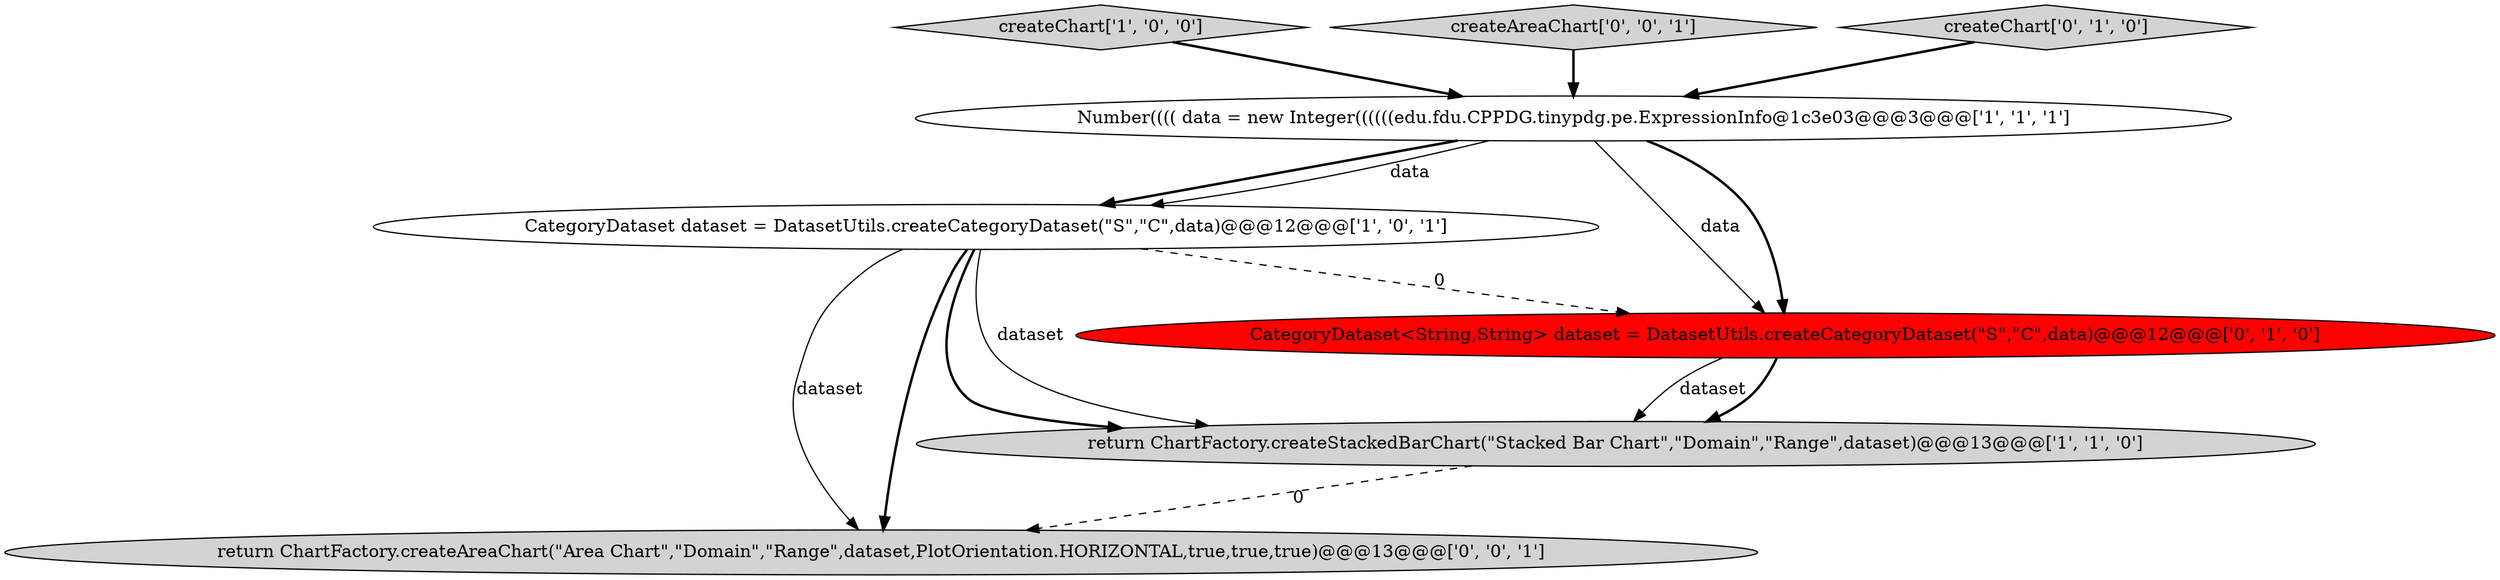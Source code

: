 digraph {
2 [style = filled, label = "CategoryDataset dataset = DatasetUtils.createCategoryDataset(\"S\",\"C\",data)@@@12@@@['1', '0', '1']", fillcolor = white, shape = ellipse image = "AAA0AAABBB1BBB"];
7 [style = filled, label = "return ChartFactory.createAreaChart(\"Area Chart\",\"Domain\",\"Range\",dataset,PlotOrientation.HORIZONTAL,true,true,true)@@@13@@@['0', '0', '1']", fillcolor = lightgray, shape = ellipse image = "AAA0AAABBB3BBB"];
3 [style = filled, label = "createChart['1', '0', '0']", fillcolor = lightgray, shape = diamond image = "AAA0AAABBB1BBB"];
6 [style = filled, label = "createAreaChart['0', '0', '1']", fillcolor = lightgray, shape = diamond image = "AAA0AAABBB3BBB"];
0 [style = filled, label = "Number(((( data = new Integer((((((edu.fdu.CPPDG.tinypdg.pe.ExpressionInfo@1c3e03@@@3@@@['1', '1', '1']", fillcolor = white, shape = ellipse image = "AAA0AAABBB1BBB"];
5 [style = filled, label = "CategoryDataset<String,String> dataset = DatasetUtils.createCategoryDataset(\"S\",\"C\",data)@@@12@@@['0', '1', '0']", fillcolor = red, shape = ellipse image = "AAA1AAABBB2BBB"];
1 [style = filled, label = "return ChartFactory.createStackedBarChart(\"Stacked Bar Chart\",\"Domain\",\"Range\",dataset)@@@13@@@['1', '1', '0']", fillcolor = lightgray, shape = ellipse image = "AAA0AAABBB1BBB"];
4 [style = filled, label = "createChart['0', '1', '0']", fillcolor = lightgray, shape = diamond image = "AAA0AAABBB2BBB"];
5->1 [style = solid, label="dataset"];
3->0 [style = bold, label=""];
5->1 [style = bold, label=""];
2->5 [style = dashed, label="0"];
2->7 [style = solid, label="dataset"];
0->5 [style = solid, label="data"];
0->2 [style = bold, label=""];
6->0 [style = bold, label=""];
2->7 [style = bold, label=""];
1->7 [style = dashed, label="0"];
2->1 [style = bold, label=""];
0->5 [style = bold, label=""];
2->1 [style = solid, label="dataset"];
4->0 [style = bold, label=""];
0->2 [style = solid, label="data"];
}
